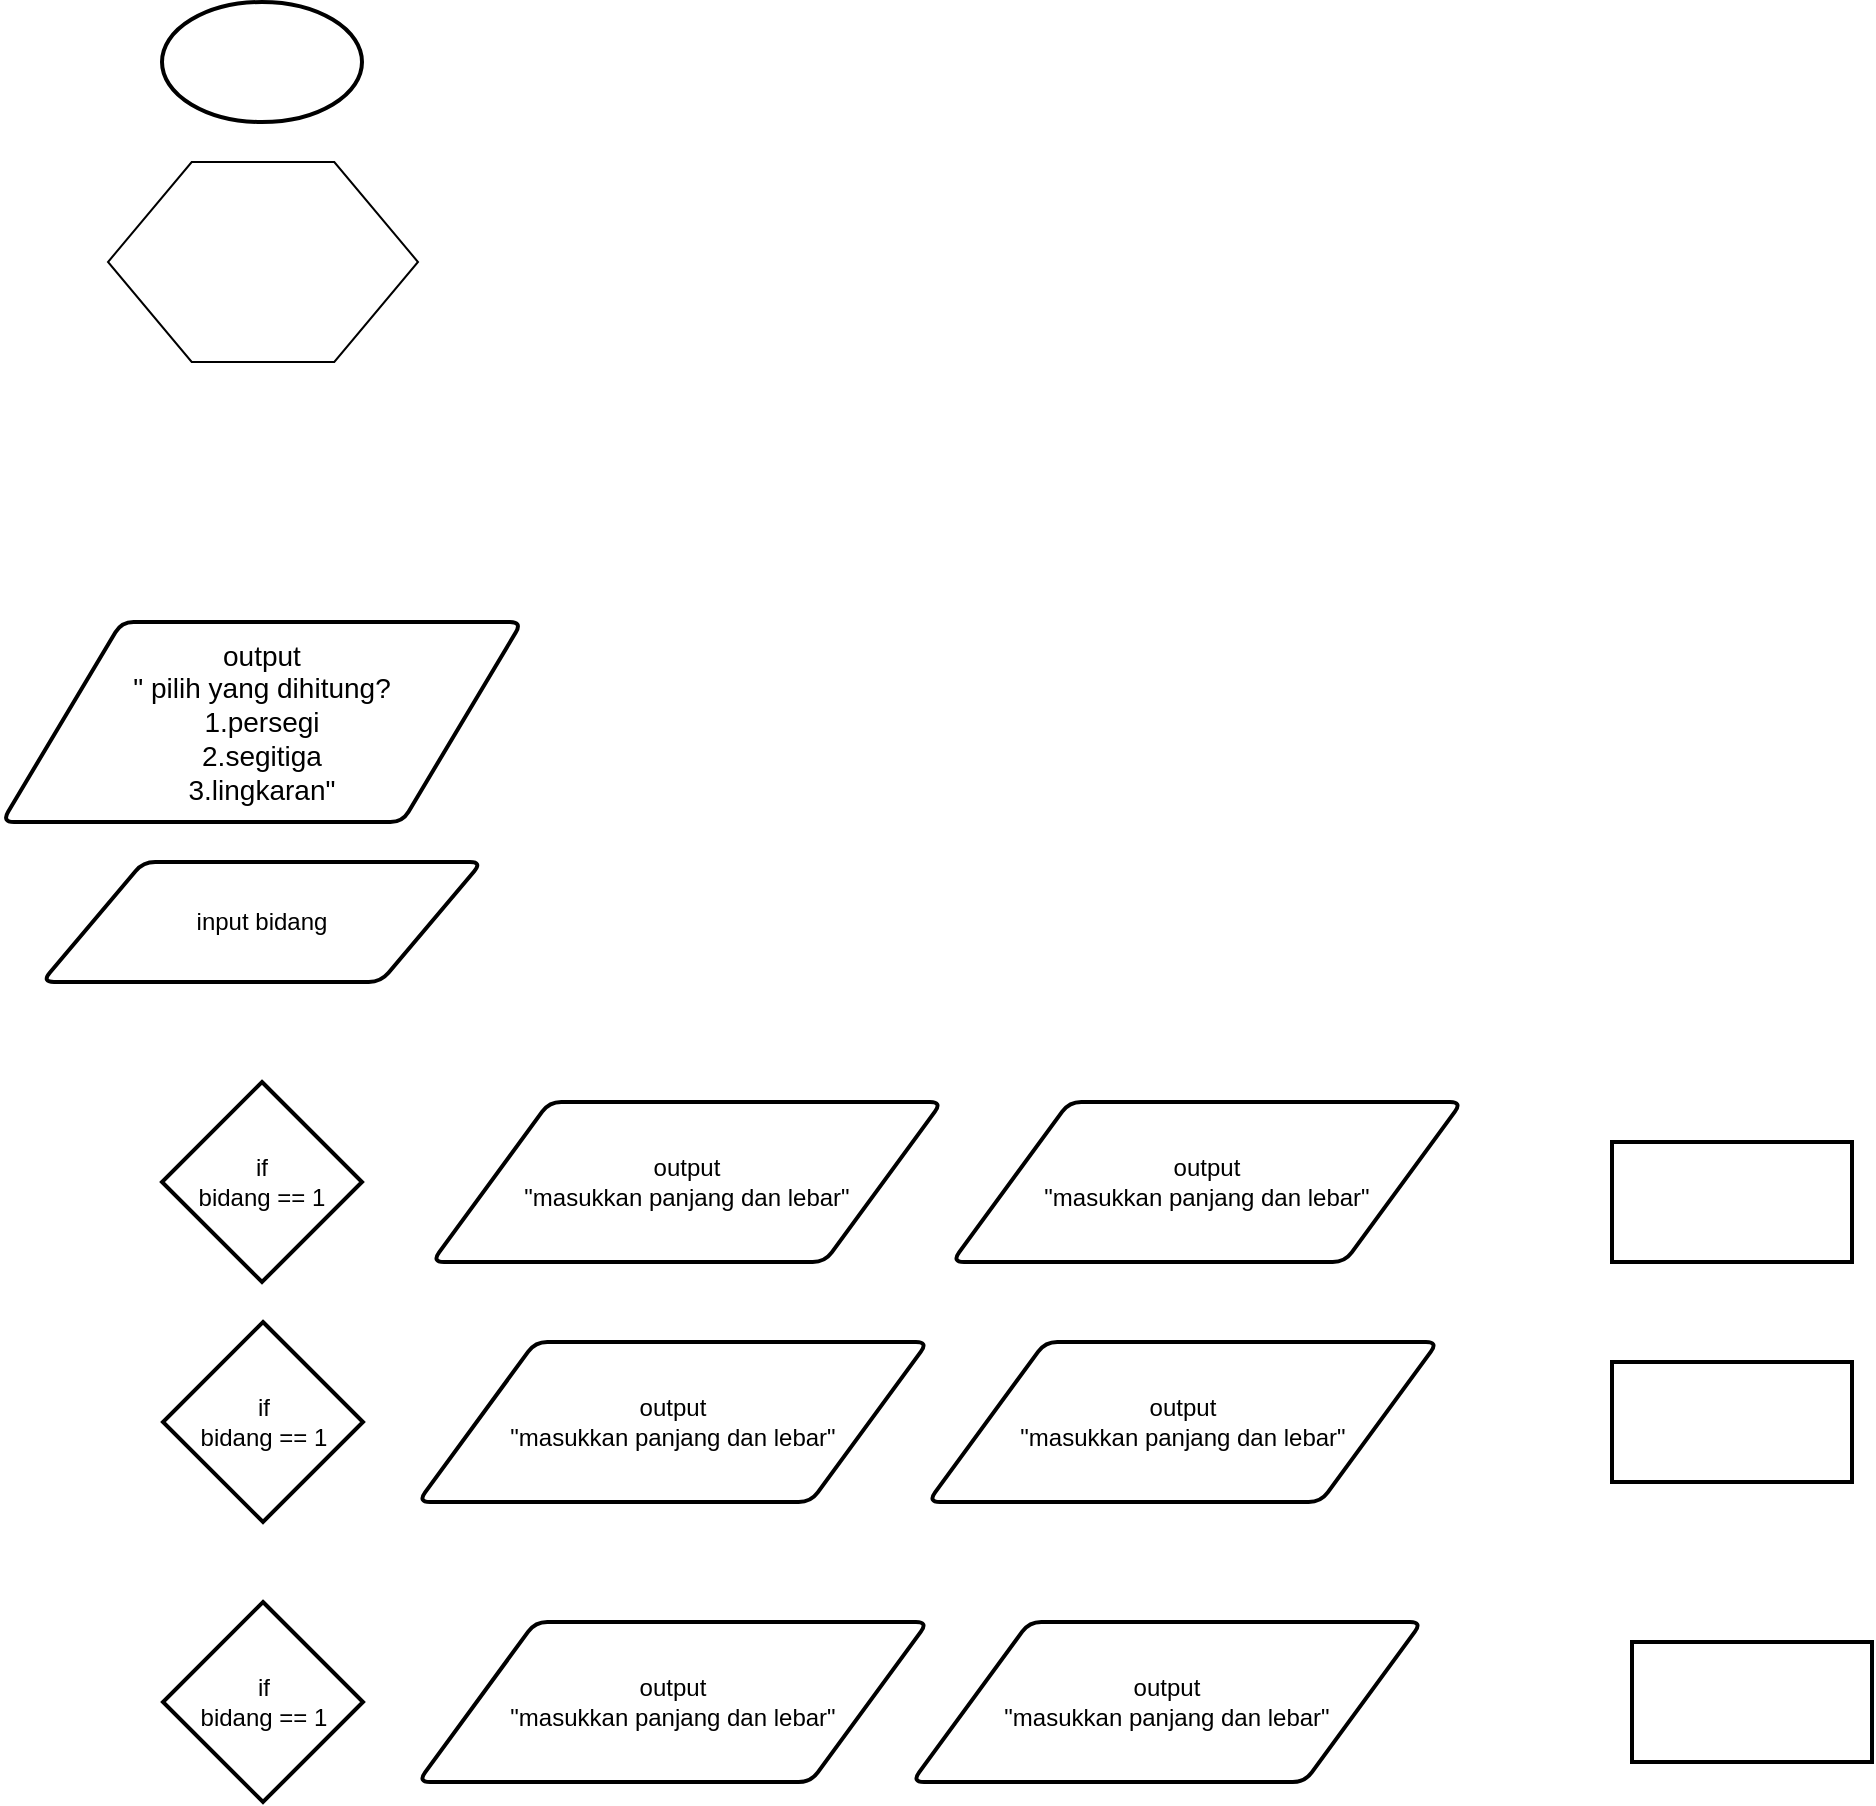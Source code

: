 <mxfile version="12.8.1" type="github"><diagram id="LJ8ZUUHWlRLySXfxZxuz" name="Page-1"><mxGraphModel dx="868" dy="465" grid="1" gridSize="10" guides="1" tooltips="1" connect="1" arrows="1" fold="1" page="1" pageScale="1" pageWidth="850" pageHeight="1100" math="0" shadow="0"><root><mxCell id="0"/><mxCell id="1" parent="0"/><mxCell id="9WpICMjEecx6VSEK6j67-2" value="" style="strokeWidth=2;html=1;shape=mxgraph.flowchart.start_1;whiteSpace=wrap;" vertex="1" parent="1"><mxGeometry x="375" y="40" width="100" height="60" as="geometry"/></mxCell><mxCell id="9WpICMjEecx6VSEK6j67-3" value="" style="verticalLabelPosition=bottom;verticalAlign=top;html=1;shape=hexagon;perimeter=hexagonPerimeter2;arcSize=6;size=0.27;" vertex="1" parent="1"><mxGeometry x="348" y="120" width="155" height="100" as="geometry"/></mxCell><mxCell id="9WpICMjEecx6VSEK6j67-4" value="&lt;div style=&quot;font-size: 14px&quot;&gt;&lt;font style=&quot;font-size: 14px&quot;&gt;output&lt;/font&gt;&lt;/div&gt;&lt;div style=&quot;font-size: 14px&quot;&gt;&lt;font style=&quot;font-size: 14px&quot;&gt;&quot; pilih yang dihitung?&lt;/font&gt;&lt;/div&gt;&lt;div style=&quot;font-size: 14px&quot;&gt;&lt;font style=&quot;font-size: 14px&quot;&gt;1.persegi&lt;/font&gt;&lt;/div&gt;&lt;div style=&quot;font-size: 14px&quot;&gt;&lt;font style=&quot;font-size: 14px&quot;&gt;2.segitiga&lt;/font&gt;&lt;/div&gt;&lt;div style=&quot;font-size: 14px&quot;&gt;&lt;font style=&quot;font-size: 14px&quot;&gt;3.lingkaran&quot;&lt;br&gt;&lt;/font&gt;&lt;/div&gt;" style="shape=parallelogram;html=1;strokeWidth=2;perimeter=parallelogramPerimeter;whiteSpace=wrap;rounded=1;arcSize=12;size=0.23;" vertex="1" parent="1"><mxGeometry x="295" y="350" width="260" height="100" as="geometry"/></mxCell><mxCell id="9WpICMjEecx6VSEK6j67-6" value="input bidang" style="shape=parallelogram;html=1;strokeWidth=2;perimeter=parallelogramPerimeter;whiteSpace=wrap;rounded=1;arcSize=12;size=0.23;" vertex="1" parent="1"><mxGeometry x="315" y="470" width="220" height="60" as="geometry"/></mxCell><mxCell id="9WpICMjEecx6VSEK6j67-7" value="&lt;div&gt;if&lt;/div&gt;&lt;div&gt;bidang == 1&lt;br&gt;&lt;/div&gt;" style="strokeWidth=2;html=1;shape=mxgraph.flowchart.decision;whiteSpace=wrap;" vertex="1" parent="1"><mxGeometry x="375" y="580" width="100" height="100" as="geometry"/></mxCell><mxCell id="9WpICMjEecx6VSEK6j67-8" value="&lt;div&gt;if&lt;/div&gt;&lt;div&gt;bidang == 1&lt;br&gt;&lt;/div&gt;" style="strokeWidth=2;html=1;shape=mxgraph.flowchart.decision;whiteSpace=wrap;" vertex="1" parent="1"><mxGeometry x="375.5" y="700" width="100" height="100" as="geometry"/></mxCell><mxCell id="9WpICMjEecx6VSEK6j67-9" value="&lt;div&gt;if&lt;/div&gt;&lt;div&gt;bidang == 1&lt;br&gt;&lt;/div&gt;" style="strokeWidth=2;html=1;shape=mxgraph.flowchart.decision;whiteSpace=wrap;" vertex="1" parent="1"><mxGeometry x="375.5" y="840" width="100" height="100" as="geometry"/></mxCell><mxCell id="9WpICMjEecx6VSEK6j67-10" value="&lt;div&gt;output&lt;/div&gt;&lt;div&gt;&quot;masukkan panjang dan lebar&quot;&lt;br&gt;&lt;/div&gt;" style="shape=parallelogram;html=1;strokeWidth=2;perimeter=parallelogramPerimeter;whiteSpace=wrap;rounded=1;arcSize=12;size=0.23;" vertex="1" parent="1"><mxGeometry x="510" y="590" width="255" height="80" as="geometry"/></mxCell><mxCell id="9WpICMjEecx6VSEK6j67-11" value="&lt;div&gt;output&lt;/div&gt;&lt;div&gt;&quot;masukkan panjang dan lebar&quot;&lt;br&gt;&lt;/div&gt;" style="shape=parallelogram;html=1;strokeWidth=2;perimeter=parallelogramPerimeter;whiteSpace=wrap;rounded=1;arcSize=12;size=0.23;" vertex="1" parent="1"><mxGeometry x="503" y="710" width="255" height="80" as="geometry"/></mxCell><mxCell id="9WpICMjEecx6VSEK6j67-12" value="&lt;div&gt;output&lt;/div&gt;&lt;div&gt;&quot;masukkan panjang dan lebar&quot;&lt;br&gt;&lt;/div&gt;" style="shape=parallelogram;html=1;strokeWidth=2;perimeter=parallelogramPerimeter;whiteSpace=wrap;rounded=1;arcSize=12;size=0.23;" vertex="1" parent="1"><mxGeometry x="503" y="850" width="255" height="80" as="geometry"/></mxCell><mxCell id="9WpICMjEecx6VSEK6j67-13" value="&lt;div&gt;output&lt;/div&gt;&lt;div&gt;&quot;masukkan panjang dan lebar&quot;&lt;br&gt;&lt;/div&gt;" style="shape=parallelogram;html=1;strokeWidth=2;perimeter=parallelogramPerimeter;whiteSpace=wrap;rounded=1;arcSize=12;size=0.23;" vertex="1" parent="1"><mxGeometry x="770" y="590" width="255" height="80" as="geometry"/></mxCell><mxCell id="9WpICMjEecx6VSEK6j67-14" value="&lt;div&gt;output&lt;/div&gt;&lt;div&gt;&quot;masukkan panjang dan lebar&quot;&lt;br&gt;&lt;/div&gt;" style="shape=parallelogram;html=1;strokeWidth=2;perimeter=parallelogramPerimeter;whiteSpace=wrap;rounded=1;arcSize=12;size=0.23;" vertex="1" parent="1"><mxGeometry x="758" y="710" width="255" height="80" as="geometry"/></mxCell><mxCell id="9WpICMjEecx6VSEK6j67-15" value="&lt;div&gt;output&lt;/div&gt;&lt;div&gt;&quot;masukkan panjang dan lebar&quot;&lt;br&gt;&lt;/div&gt;" style="shape=parallelogram;html=1;strokeWidth=2;perimeter=parallelogramPerimeter;whiteSpace=wrap;rounded=1;arcSize=12;size=0.23;" vertex="1" parent="1"><mxGeometry x="750" y="850" width="255" height="80" as="geometry"/></mxCell><mxCell id="9WpICMjEecx6VSEK6j67-18" value="" style="rounded=0;whiteSpace=wrap;html=1;fontSize=17;strokeWidth=2;" vertex="1" parent="1"><mxGeometry x="1100" y="610" width="120" height="60" as="geometry"/></mxCell><mxCell id="9WpICMjEecx6VSEK6j67-19" value="" style="rounded=0;whiteSpace=wrap;html=1;fontSize=17;strokeWidth=2;" vertex="1" parent="1"><mxGeometry x="1100" y="720" width="120" height="60" as="geometry"/></mxCell><mxCell id="9WpICMjEecx6VSEK6j67-20" value="" style="rounded=0;whiteSpace=wrap;html=1;fontSize=17;strokeWidth=2;" vertex="1" parent="1"><mxGeometry x="1110" y="860" width="120" height="60" as="geometry"/></mxCell></root></mxGraphModel></diagram></mxfile>